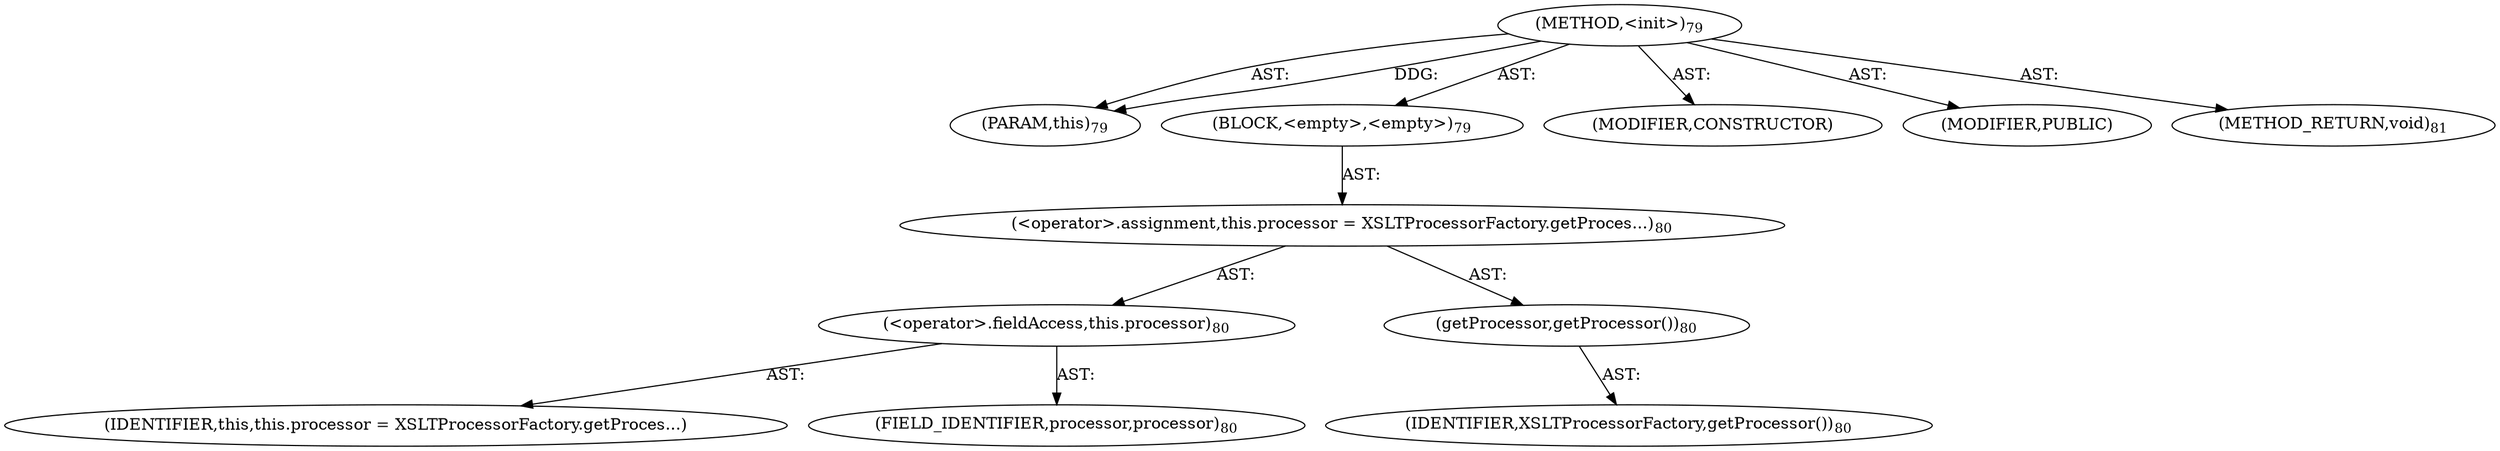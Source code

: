digraph "&lt;init&gt;" {  
"111669149696" [label = <(METHOD,&lt;init&gt;)<SUB>79</SUB>> ]
"115964116993" [label = <(PARAM,this)<SUB>79</SUB>> ]
"25769803776" [label = <(BLOCK,&lt;empty&gt;,&lt;empty&gt;)<SUB>79</SUB>> ]
"30064771072" [label = <(&lt;operator&gt;.assignment,this.processor = XSLTProcessorFactory.getProces...)<SUB>80</SUB>> ]
"30064771073" [label = <(&lt;operator&gt;.fieldAccess,this.processor)<SUB>80</SUB>> ]
"68719476737" [label = <(IDENTIFIER,this,this.processor = XSLTProcessorFactory.getProces...)> ]
"55834574848" [label = <(FIELD_IDENTIFIER,processor,processor)<SUB>80</SUB>> ]
"30064771074" [label = <(getProcessor,getProcessor())<SUB>80</SUB>> ]
"68719476738" [label = <(IDENTIFIER,XSLTProcessorFactory,getProcessor())<SUB>80</SUB>> ]
"133143986178" [label = <(MODIFIER,CONSTRUCTOR)> ]
"133143986179" [label = <(MODIFIER,PUBLIC)> ]
"128849018880" [label = <(METHOD_RETURN,void)<SUB>81</SUB>> ]
  "111669149696" -> "115964116993"  [ label = "AST: "] 
  "111669149696" -> "25769803776"  [ label = "AST: "] 
  "111669149696" -> "133143986178"  [ label = "AST: "] 
  "111669149696" -> "133143986179"  [ label = "AST: "] 
  "111669149696" -> "128849018880"  [ label = "AST: "] 
  "25769803776" -> "30064771072"  [ label = "AST: "] 
  "30064771072" -> "30064771073"  [ label = "AST: "] 
  "30064771072" -> "30064771074"  [ label = "AST: "] 
  "30064771073" -> "68719476737"  [ label = "AST: "] 
  "30064771073" -> "55834574848"  [ label = "AST: "] 
  "30064771074" -> "68719476738"  [ label = "AST: "] 
  "111669149696" -> "115964116993"  [ label = "DDG: "] 
}
